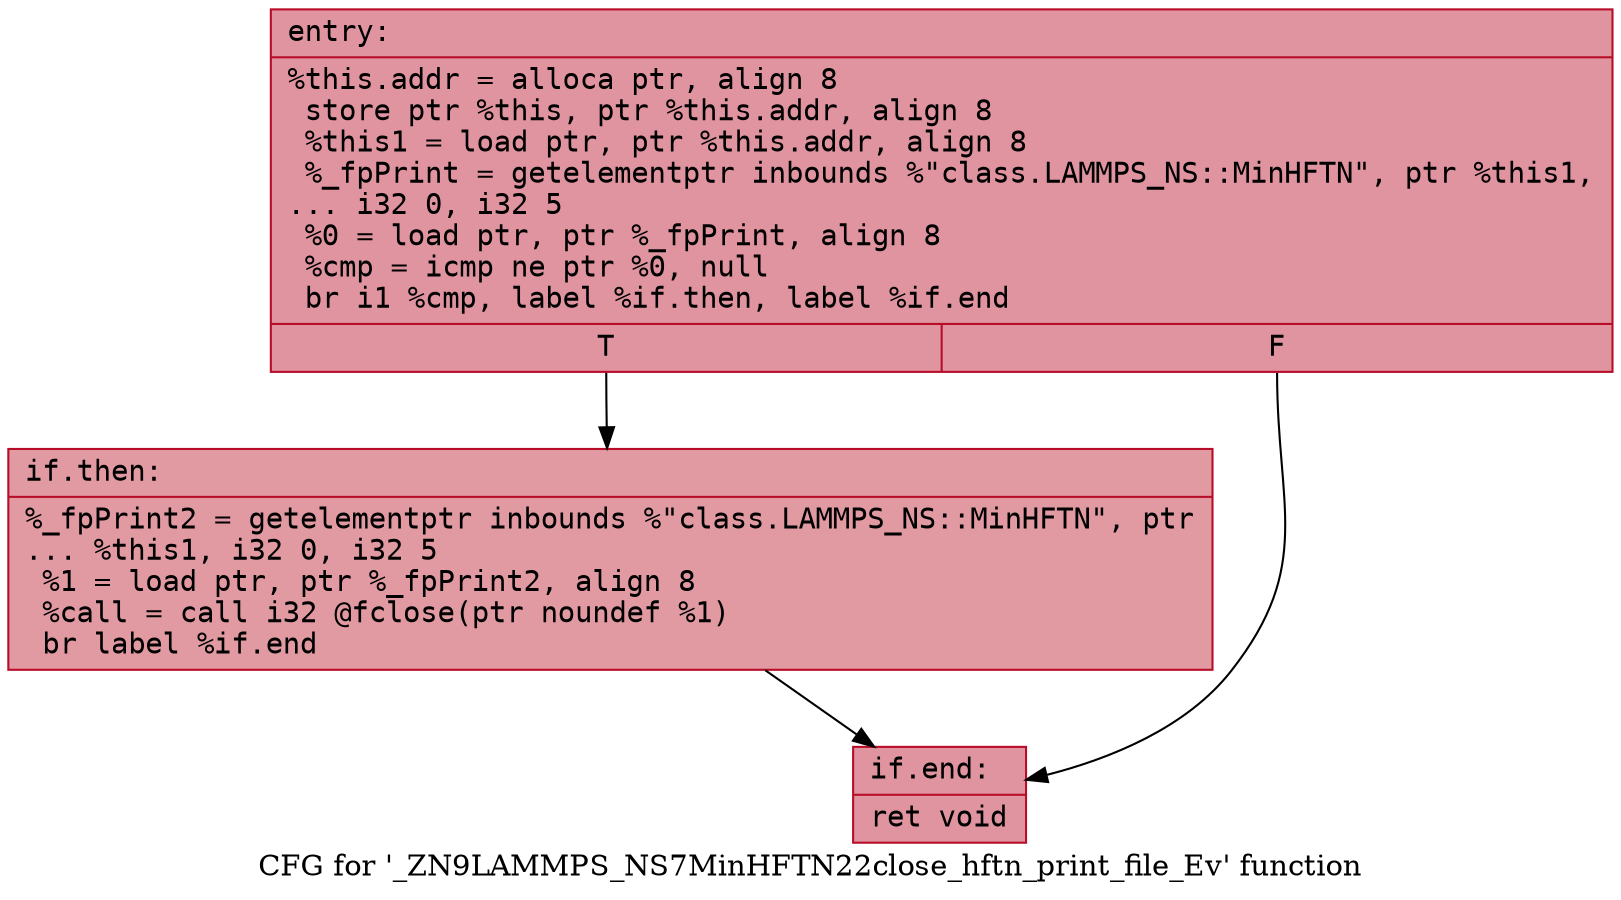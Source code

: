 digraph "CFG for '_ZN9LAMMPS_NS7MinHFTN22close_hftn_print_file_Ev' function" {
	label="CFG for '_ZN9LAMMPS_NS7MinHFTN22close_hftn_print_file_Ev' function";

	Node0x556e844cb530 [shape=record,color="#b70d28ff", style=filled, fillcolor="#b70d2870" fontname="Courier",label="{entry:\l|  %this.addr = alloca ptr, align 8\l  store ptr %this, ptr %this.addr, align 8\l  %this1 = load ptr, ptr %this.addr, align 8\l  %_fpPrint = getelementptr inbounds %\"class.LAMMPS_NS::MinHFTN\", ptr %this1,\l... i32 0, i32 5\l  %0 = load ptr, ptr %_fpPrint, align 8\l  %cmp = icmp ne ptr %0, null\l  br i1 %cmp, label %if.then, label %if.end\l|{<s0>T|<s1>F}}"];
	Node0x556e844cb530:s0 -> Node0x556e844cb8f0[tooltip="entry -> if.then\nProbability 62.50%" ];
	Node0x556e844cb530:s1 -> Node0x556e844cb960[tooltip="entry -> if.end\nProbability 37.50%" ];
	Node0x556e844cb8f0 [shape=record,color="#b70d28ff", style=filled, fillcolor="#bb1b2c70" fontname="Courier",label="{if.then:\l|  %_fpPrint2 = getelementptr inbounds %\"class.LAMMPS_NS::MinHFTN\", ptr\l... %this1, i32 0, i32 5\l  %1 = load ptr, ptr %_fpPrint2, align 8\l  %call = call i32 @fclose(ptr noundef %1)\l  br label %if.end\l}"];
	Node0x556e844cb8f0 -> Node0x556e844cb960[tooltip="if.then -> if.end\nProbability 100.00%" ];
	Node0x556e844cb960 [shape=record,color="#b70d28ff", style=filled, fillcolor="#b70d2870" fontname="Courier",label="{if.end:\l|  ret void\l}"];
}
